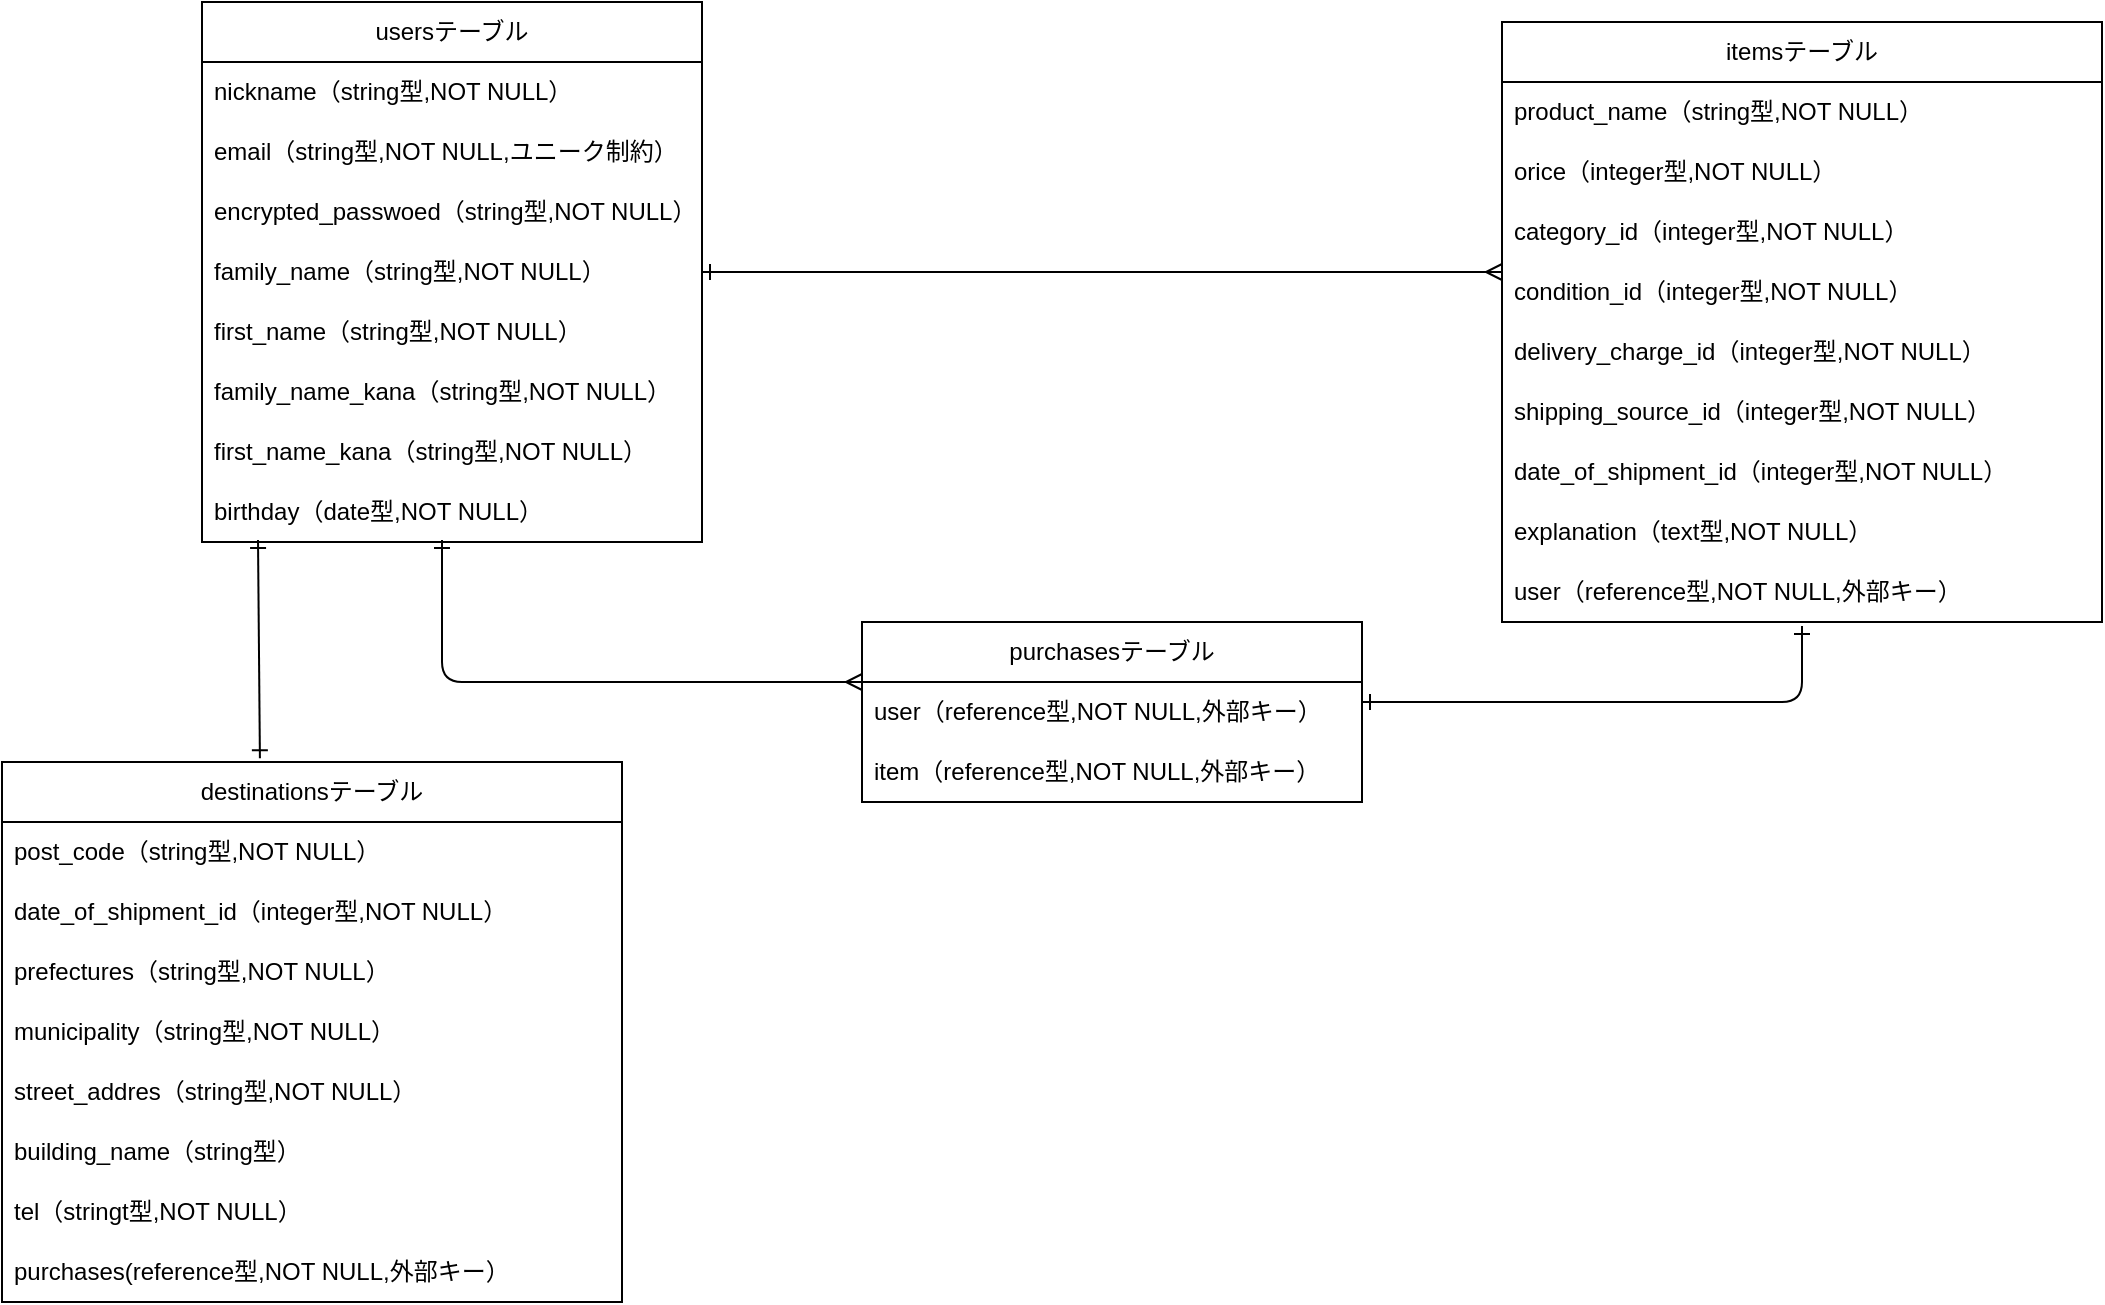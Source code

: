 <mxfile>
    <diagram id="Mz9CsOdYH0cB0qUMlYwv" name="ページ1">
        <mxGraphModel dx="2212" dy="787" grid="1" gridSize="10" guides="1" tooltips="1" connect="1" arrows="1" fold="1" page="1" pageScale="1" pageWidth="827" pageHeight="1169" math="0" shadow="0">
            <root>
                <mxCell id="0"/>
                <mxCell id="1" parent="0"/>
                <mxCell id="2" value="usersテーブル" style="swimlane;fontStyle=0;childLayout=stackLayout;horizontal=1;startSize=30;horizontalStack=0;resizeParent=1;resizeParentMax=0;resizeLast=0;collapsible=1;marginBottom=0;whiteSpace=wrap;html=1;" parent="1" vertex="1">
                    <mxGeometry x="-440" y="50" width="250" height="270" as="geometry"/>
                </mxCell>
                <mxCell id="5" value="nickname（string型,NOT NULL）" style="text;strokeColor=none;fillColor=none;align=left;verticalAlign=middle;spacingLeft=4;spacingRight=4;overflow=hidden;points=[[0,0.5],[1,0.5]];portConstraint=eastwest;rotatable=0;whiteSpace=wrap;html=1;" parent="2" vertex="1">
                    <mxGeometry y="30" width="250" height="30" as="geometry"/>
                </mxCell>
                <mxCell id="3" value="email（string型,NOT NULL,ユニーク制約）" style="text;strokeColor=none;fillColor=none;align=left;verticalAlign=middle;spacingLeft=4;spacingRight=4;overflow=hidden;points=[[0,0.5],[1,0.5]];portConstraint=eastwest;rotatable=0;whiteSpace=wrap;html=1;" parent="2" vertex="1">
                    <mxGeometry y="60" width="250" height="30" as="geometry"/>
                </mxCell>
                <mxCell id="4" value="encrypted_passwoed（string型,NOT NULL）" style="text;strokeColor=none;fillColor=none;align=left;verticalAlign=middle;spacingLeft=4;spacingRight=4;overflow=hidden;points=[[0,0.5],[1,0.5]];portConstraint=eastwest;rotatable=0;whiteSpace=wrap;html=1;" parent="2" vertex="1">
                    <mxGeometry y="90" width="250" height="30" as="geometry"/>
                </mxCell>
                <mxCell id="6" value="family_name（string型,NOT NULL）" style="text;strokeColor=none;fillColor=none;align=left;verticalAlign=middle;spacingLeft=4;spacingRight=4;overflow=hidden;points=[[0,0.5],[1,0.5]];portConstraint=eastwest;rotatable=0;whiteSpace=wrap;html=1;" parent="2" vertex="1">
                    <mxGeometry y="120" width="250" height="30" as="geometry"/>
                </mxCell>
                <mxCell id="20" value="first_name（string型,NOT NULL）" style="text;strokeColor=none;fillColor=none;align=left;verticalAlign=middle;spacingLeft=4;spacingRight=4;overflow=hidden;points=[[0,0.5],[1,0.5]];portConstraint=eastwest;rotatable=0;whiteSpace=wrap;html=1;" parent="2" vertex="1">
                    <mxGeometry y="150" width="250" height="30" as="geometry"/>
                </mxCell>
                <mxCell id="47" value="family_name_kana（string型,NOT NULL）" style="text;strokeColor=none;fillColor=none;align=left;verticalAlign=middle;spacingLeft=4;spacingRight=4;overflow=hidden;points=[[0,0.5],[1,0.5]];portConstraint=eastwest;rotatable=0;whiteSpace=wrap;html=1;" parent="2" vertex="1">
                    <mxGeometry y="180" width="250" height="30" as="geometry"/>
                </mxCell>
                <mxCell id="48" value="first_name_kana（string型,NOT NULL）" style="text;strokeColor=none;fillColor=none;align=left;verticalAlign=middle;spacingLeft=4;spacingRight=4;overflow=hidden;points=[[0,0.5],[1,0.5]];portConstraint=eastwest;rotatable=0;whiteSpace=wrap;html=1;" parent="2" vertex="1">
                    <mxGeometry y="210" width="250" height="30" as="geometry"/>
                </mxCell>
                <mxCell id="8" value="birthday（date型,NOT NULL）" style="text;strokeColor=none;fillColor=none;align=left;verticalAlign=middle;spacingLeft=4;spacingRight=4;overflow=hidden;points=[[0,0.5],[1,0.5]];portConstraint=eastwest;rotatable=0;whiteSpace=wrap;html=1;" parent="2" vertex="1">
                    <mxGeometry y="240" width="250" height="30" as="geometry"/>
                </mxCell>
                <mxCell id="9" value="itemsテーブル" style="swimlane;fontStyle=0;childLayout=stackLayout;horizontal=1;startSize=30;horizontalStack=0;resizeParent=1;resizeParentMax=0;resizeLast=0;collapsible=1;marginBottom=0;whiteSpace=wrap;html=1;" parent="1" vertex="1">
                    <mxGeometry x="210" y="60" width="300" height="300" as="geometry"/>
                </mxCell>
                <mxCell id="50" value="product_name（string型,NOT NULL）" style="text;strokeColor=none;fillColor=none;align=left;verticalAlign=middle;spacingLeft=4;spacingRight=4;overflow=hidden;points=[[0,0.5],[1,0.5]];portConstraint=eastwest;rotatable=0;whiteSpace=wrap;html=1;" parent="9" vertex="1">
                    <mxGeometry y="30" width="300" height="30" as="geometry"/>
                </mxCell>
                <mxCell id="51" value="orice（integer型,NOT NULL）" style="text;strokeColor=none;fillColor=none;align=left;verticalAlign=middle;spacingLeft=4;spacingRight=4;overflow=hidden;points=[[0,0.5],[1,0.5]];portConstraint=eastwest;rotatable=0;whiteSpace=wrap;html=1;" parent="9" vertex="1">
                    <mxGeometry y="60" width="300" height="30" as="geometry"/>
                </mxCell>
                <mxCell id="10" value="category_id（integer型,NOT NULL）" style="text;strokeColor=none;fillColor=none;align=left;verticalAlign=middle;spacingLeft=4;spacingRight=4;overflow=hidden;points=[[0,0.5],[1,0.5]];portConstraint=eastwest;rotatable=0;whiteSpace=wrap;html=1;" parent="9" vertex="1">
                    <mxGeometry y="90" width="300" height="30" as="geometry"/>
                </mxCell>
                <mxCell id="23" value="condition_id（integer型,NOT NULL）" style="text;strokeColor=none;fillColor=none;align=left;verticalAlign=middle;spacingLeft=4;spacingRight=4;overflow=hidden;points=[[0,0.5],[1,0.5]];portConstraint=eastwest;rotatable=0;whiteSpace=wrap;html=1;" parent="9" vertex="1">
                    <mxGeometry y="120" width="300" height="30" as="geometry"/>
                </mxCell>
                <mxCell id="22" value="delivery_charge_id（integer型,NOT NULL）" style="text;strokeColor=none;fillColor=none;align=left;verticalAlign=middle;spacingLeft=4;spacingRight=4;overflow=hidden;points=[[0,0.5],[1,0.5]];portConstraint=eastwest;rotatable=0;whiteSpace=wrap;html=1;" parent="9" vertex="1">
                    <mxGeometry y="150" width="300" height="30" as="geometry"/>
                </mxCell>
                <mxCell id="21" value="shipping_source_id（integer型,NOT NULL）" style="text;strokeColor=none;fillColor=none;align=left;verticalAlign=middle;spacingLeft=4;spacingRight=4;overflow=hidden;points=[[0,0.5],[1,0.5]];portConstraint=eastwest;rotatable=0;whiteSpace=wrap;html=1;" parent="9" vertex="1">
                    <mxGeometry y="180" width="300" height="30" as="geometry"/>
                </mxCell>
                <mxCell id="24" value="date_of_shipment_id（integer型,NOT NULL）" style="text;strokeColor=none;fillColor=none;align=left;verticalAlign=middle;spacingLeft=4;spacingRight=4;overflow=hidden;points=[[0,0.5],[1,0.5]];portConstraint=eastwest;rotatable=0;whiteSpace=wrap;html=1;" parent="9" vertex="1">
                    <mxGeometry y="210" width="300" height="30" as="geometry"/>
                </mxCell>
                <mxCell id="11" value="explanation（text型,NOT NULL）" style="text;strokeColor=none;fillColor=none;align=left;verticalAlign=middle;spacingLeft=4;spacingRight=4;overflow=hidden;points=[[0,0.5],[1,0.5]];portConstraint=eastwest;rotatable=0;whiteSpace=wrap;html=1;" parent="9" vertex="1">
                    <mxGeometry y="240" width="300" height="30" as="geometry"/>
                </mxCell>
                <mxCell id="13" value="user（reference型,NOT NULL,外部キー）" style="text;strokeColor=none;fillColor=none;align=left;verticalAlign=middle;spacingLeft=4;spacingRight=4;overflow=hidden;points=[[0,0.5],[1,0.5]];portConstraint=eastwest;rotatable=0;whiteSpace=wrap;html=1;" parent="9" vertex="1">
                    <mxGeometry y="270" width="300" height="30" as="geometry"/>
                </mxCell>
                <mxCell id="25" value="destinationsテーブル" style="swimlane;fontStyle=0;childLayout=stackLayout;horizontal=1;startSize=30;horizontalStack=0;resizeParent=1;resizeParentMax=0;resizeLast=0;collapsible=1;marginBottom=0;whiteSpace=wrap;html=1;" parent="1" vertex="1">
                    <mxGeometry x="-540" y="430" width="310" height="270" as="geometry"/>
                </mxCell>
                <mxCell id="26" value="post_code（string型,NOT NULL）" style="text;strokeColor=none;fillColor=none;align=left;verticalAlign=middle;spacingLeft=4;spacingRight=4;overflow=hidden;points=[[0,0.5],[1,0.5]];portConstraint=eastwest;rotatable=0;whiteSpace=wrap;html=1;" parent="25" vertex="1">
                    <mxGeometry y="30" width="310" height="30" as="geometry"/>
                </mxCell>
                <mxCell id="55" value="date_of_shipment_id（integer型,NOT NULL）" style="text;strokeColor=none;fillColor=none;align=left;verticalAlign=middle;spacingLeft=4;spacingRight=4;overflow=hidden;points=[[0,0.5],[1,0.5]];portConstraint=eastwest;rotatable=0;whiteSpace=wrap;html=1;" parent="25" vertex="1">
                    <mxGeometry y="60" width="310" height="30" as="geometry"/>
                </mxCell>
                <mxCell id="27" value="prefectures（string型,NOT NULL）" style="text;strokeColor=none;fillColor=none;align=left;verticalAlign=middle;spacingLeft=4;spacingRight=4;overflow=hidden;points=[[0,0.5],[1,0.5]];portConstraint=eastwest;rotatable=0;whiteSpace=wrap;html=1;" parent="25" vertex="1">
                    <mxGeometry y="90" width="310" height="30" as="geometry"/>
                </mxCell>
                <mxCell id="28" value="municipality（string型,NOT NULL）" style="text;strokeColor=none;fillColor=none;align=left;verticalAlign=middle;spacingLeft=4;spacingRight=4;overflow=hidden;points=[[0,0.5],[1,0.5]];portConstraint=eastwest;rotatable=0;whiteSpace=wrap;html=1;" parent="25" vertex="1">
                    <mxGeometry y="120" width="310" height="30" as="geometry"/>
                </mxCell>
                <mxCell id="29" value="street_addres（string型,NOT NULL）" style="text;strokeColor=none;fillColor=none;align=left;verticalAlign=middle;spacingLeft=4;spacingRight=4;overflow=hidden;points=[[0,0.5],[1,0.5]];portConstraint=eastwest;rotatable=0;whiteSpace=wrap;html=1;" parent="25" vertex="1">
                    <mxGeometry y="150" width="310" height="30" as="geometry"/>
                </mxCell>
                <mxCell id="30" value="building_name（string型）" style="text;strokeColor=none;fillColor=none;align=left;verticalAlign=middle;spacingLeft=4;spacingRight=4;overflow=hidden;points=[[0,0.5],[1,0.5]];portConstraint=eastwest;rotatable=0;whiteSpace=wrap;html=1;" parent="25" vertex="1">
                    <mxGeometry y="180" width="310" height="30" as="geometry"/>
                </mxCell>
                <mxCell id="31" value="tel（stringt型,NOT NULL）" style="text;strokeColor=none;fillColor=none;align=left;verticalAlign=middle;spacingLeft=4;spacingRight=4;overflow=hidden;points=[[0,0.5],[1,0.5]];portConstraint=eastwest;rotatable=0;whiteSpace=wrap;html=1;" parent="25" vertex="1">
                    <mxGeometry y="210" width="310" height="30" as="geometry"/>
                </mxCell>
                <mxCell id="56" value="purchases(reference型,NOT NULL,外部キー）" style="text;strokeColor=none;fillColor=none;align=left;verticalAlign=middle;spacingLeft=4;spacingRight=4;overflow=hidden;points=[[0,0.5],[1,0.5]];portConstraint=eastwest;rotatable=0;whiteSpace=wrap;html=1;" parent="25" vertex="1">
                    <mxGeometry y="240" width="310" height="30" as="geometry"/>
                </mxCell>
                <mxCell id="46" style="edgeStyle=none;html=1;endArrow=ERone;endFill=0;entryX=0.48;entryY=0.967;entryDx=0;entryDy=0;entryPerimeter=0;startArrow=ERmany;startFill=0;exitX=0;exitY=0;exitDx=0;exitDy=0;exitPerimeter=0;" parent="1" source="57" target="8" edge="1">
                    <mxGeometry relative="1" as="geometry">
                        <mxPoint y="380" as="sourcePoint"/>
                        <mxPoint x="6" y="259.01" as="targetPoint"/>
                        <Array as="points">
                            <mxPoint x="-320" y="390"/>
                        </Array>
                    </mxGeometry>
                </mxCell>
                <mxCell id="32" value="purchasesテーブル" style="swimlane;fontStyle=0;childLayout=stackLayout;horizontal=1;startSize=30;horizontalStack=0;resizeParent=1;resizeParentMax=0;resizeLast=0;collapsible=1;marginBottom=0;whiteSpace=wrap;html=1;" parent="1" vertex="1">
                    <mxGeometry x="-110" y="360" width="250" height="90" as="geometry">
                        <mxRectangle x="460" y="390" width="140" height="30" as="alternateBounds"/>
                    </mxGeometry>
                </mxCell>
                <mxCell id="57" value="user（reference型,NOT NULL,外部キー）" style="text;strokeColor=none;fillColor=none;align=left;verticalAlign=middle;spacingLeft=4;spacingRight=4;overflow=hidden;points=[[0,0.5],[1,0.5]];portConstraint=eastwest;rotatable=0;whiteSpace=wrap;html=1;" vertex="1" parent="32">
                    <mxGeometry y="30" width="250" height="30" as="geometry"/>
                </mxCell>
                <mxCell id="37" value="item（reference型,NOT NULL,外部キー）" style="text;strokeColor=none;fillColor=none;align=left;verticalAlign=middle;spacingLeft=4;spacingRight=4;overflow=hidden;points=[[0,0.5],[1,0.5]];portConstraint=eastwest;rotatable=0;whiteSpace=wrap;html=1;" parent="32" vertex="1">
                    <mxGeometry y="60" width="250" height="30" as="geometry"/>
                </mxCell>
                <mxCell id="40" style="edgeStyle=none;html=1;endArrow=ERone;endFill=0;exitX=0.5;exitY=1.067;exitDx=0;exitDy=0;exitPerimeter=0;startArrow=ERone;startFill=0;" parent="1" source="13" edge="1">
                    <mxGeometry relative="1" as="geometry">
                        <mxPoint x="520" y="340" as="sourcePoint"/>
                        <mxPoint x="140" y="400" as="targetPoint"/>
                        <Array as="points">
                            <mxPoint x="360" y="400"/>
                        </Array>
                    </mxGeometry>
                </mxCell>
                <mxCell id="44" style="edgeStyle=none;html=1;endArrow=ERone;endFill=0;" parent="1" edge="1">
                    <mxGeometry relative="1" as="geometry">
                        <mxPoint x="270" y="500" as="sourcePoint"/>
                        <mxPoint x="270" y="500" as="targetPoint"/>
                        <Array as="points"/>
                    </mxGeometry>
                </mxCell>
                <mxCell id="52" style="edgeStyle=none;html=1;endArrow=ERmany;endFill=0;exitX=1;exitY=0.5;exitDx=0;exitDy=0;startArrow=ERone;startFill=0;" parent="1" source="6" edge="1">
                    <mxGeometry relative="1" as="geometry">
                        <mxPoint x="-310" y="130" as="sourcePoint"/>
                        <mxPoint x="210" y="185" as="targetPoint"/>
                        <Array as="points"/>
                    </mxGeometry>
                </mxCell>
                <mxCell id="58" style="edgeStyle=none;html=1;endArrow=ERone;endFill=0;exitX=0.112;exitY=0.967;exitDx=0;exitDy=0;exitPerimeter=0;startArrow=ERone;startFill=0;entryX=0.416;entryY=-0.007;entryDx=0;entryDy=0;entryPerimeter=0;" edge="1" parent="1" source="8" target="25">
                    <mxGeometry relative="1" as="geometry">
                        <mxPoint x="-460" y="350" as="sourcePoint"/>
                        <mxPoint x="-680" y="387.99" as="targetPoint"/>
                        <Array as="points"/>
                    </mxGeometry>
                </mxCell>
            </root>
        </mxGraphModel>
    </diagram>
</mxfile>